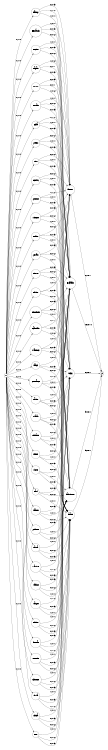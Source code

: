 strict digraph this_graph{
rankdir=LR;
size="8,5";
graph [pad="0.5", nodesep="0.5", dpi = 800,ranksep="2"]node [shape=circle];
fitness -> p [label = "8/10 : 1"];
Kapau -> fitness [label = "1/1 : 2"];
Kapau -> rugby [label = "0/1 : 3"];
Kapau -> escalade [label = "0/1 : 1"];
s -> Kapau [label = "1/1 : 1"];
s -> Bruno [label = "1/1 : 1"];
s -> Gabrielle [label = "1/1 : 1"];
s -> Quentin [label = "1/1 : 1"];
s -> Célia [label = "1/1 : 1"];
s -> Maxence [label = "1/1 : 1"];
s -> Julien [label = "1/1 : 1"];
s -> Kim [label = "1/1 : 1"];
s -> Xavier [label = "1/1 : 1"];
s -> Eloïse [label = "1/1 : 1"];
s -> Cédric [label = "1/1 : 1"];
s -> Phatah [label = "1/1 : 1"];
s -> Justine [label = "1/1 : 1"];
s -> Vincent [label = "1/1 : 1"];
s -> Constance [label = "1/1 : 1"];
s -> Maxime [label = "1/1 : 1"];
s -> Alicia [label = "1/1 : 1"];
s -> Thibault [label = "1/1 : 1"];
s -> Alexis [label = "1/1 : 1"];
s -> Clément [label = "1/1 : 1"];
s -> Lou [label = "1/1 : 1"];
s -> Paul [label = "1/1 : 1"];
s -> Marine [label = "1/1 : 1"];
s -> Robin [label = "1/1 : 1"];
s -> Margot [label = "1/1 : 1"];
s -> Jérôme [label = "1/1 : 1"];
s -> Timothée [label = "1/1 : 1"];
s -> Jordan [label = "1/1 : 1"];
s -> Thomas [label = "1/1 : 1"];
s -> Pierre [label = "1/1 : 1"];
s -> Fanny [label = "1/1 : 1"];
s -> Manon [label = "1/1 : 1"];
s -> Victor [label = "1/1 : 1"];
s -> Laura [label = "1/1 : 1"];
s -> Benjamin [label = "1/1 : 1"];
s -> Lucien [label = "1/1 : 1"];
s -> Olivier [label = "1/1 : 1"];
s -> Ilinka [label = "1/1 : 1"];
s -> Romain [label = "1/1 : 1"];
s -> Tangi [label = "1/1 : 1"];
badminton -> p [label = "9/10 : 1"];
Bruno -> badminton [label = "1/1 : 2"];
Bruno -> fitness [label = "0/1 : 3"];
Bruno -> escalade [label = "0/1 : 1"];
karaté -> p [label = "5/10 : 1"];
Gabrielle -> karaté [label = "1/1 : 2"];
Gabrielle -> rugby [label = "0/1 : 3"];
Gabrielle -> escalade [label = "0/1 : 1"];
escalade -> p [label = "10/10 : 1"];
Quentin -> escalade [label = "1/1 : 1"];
Quentin -> badminton [label = "0/1 : 3"];
Quentin -> karaté [label = "0/1 : 2"];
Célia -> escalade [label = "1/1 : 1"];
Célia -> badminton [label = "0/1 : 3"];
Célia -> fitness [label = "0/1 : 2"];
Maxence -> escalade [label = "1/1 : 1"];
Maxence -> rugby [label = "0/1 : 3"];
Maxence -> badminton [label = "0/1 : 2"];
Julien -> escalade [label = "1/1 : 1"];
Julien -> karaté [label = "0/1 : 3"];
Julien -> fitness [label = "0/1 : 2"];
Kim -> escalade [label = "1/1 : 1"];
Kim -> rugby [label = "0/1 : 3"];
Kim -> fitness [label = "0/1 : 2"];
Xavier -> escalade [label = "1/1 : 1"];
Xavier -> rugby [label = "0/1 : 3"];
Xavier -> karaté [label = "0/1 : 2"];
Eloïse -> escalade [label = "1/1 : 1"];
Eloïse -> karaté [label = "0/1 : 3"];
Eloïse -> badminton [label = "0/1 : 2"];
Cédric -> escalade [label = "1/1 : 1"];
Cédric -> karaté [label = "0/1 : 3"];
Cédric -> fitness [label = "0/1 : 2"];
Phatah -> escalade [label = "1/1 : 1"];
Phatah -> karaté [label = "0/1 : 3"];
Phatah -> rugby [label = "0/1 : 2"];
Justine -> escalade [label = "1/1 : 1"];
Justine -> karaté [label = "0/1 : 3"];
Justine -> fitness [label = "0/1 : 2"];
rugby -> p [label = "8/10 : 1"];
Vincent -> rugby [label = "1/1 : 1"];
Vincent -> fitness [label = "0/1 : 3"];
Vincent -> escalade [label = "0/1 : 2"];
Constance -> rugby [label = "1/1 : 1"];
Constance -> karaté [label = "0/1 : 3"];
Constance -> escalade [label = "0/1 : 2"];
Maxime -> rugby [label = "1/1 : 1"];
Maxime -> karaté [label = "0/1 : 3"];
Maxime -> badminton [label = "0/1 : 2"];
Alicia -> rugby [label = "1/1 : 1"];
Alicia -> badminton [label = "0/1 : 3"];
Alicia -> karaté [label = "0/1 : 2"];
Thibault -> rugby [label = "1/1 : 1"];
Thibault -> badminton [label = "0/1 : 3"];
Thibault -> fitness [label = "0/1 : 2"];
Alexis -> rugby [label = "1/1 : 1"];
Alexis -> karaté [label = "0/1 : 3"];
Alexis -> escalade [label = "0/1 : 2"];
Clément -> rugby [label = "1/1 : 1"];
Clément -> karaté [label = "0/1 : 3"];
Clément -> badminton [label = "0/1 : 2"];
Lou -> rugby [label = "1/1 : 1"];
Lou -> karaté [label = "0/1 : 3"];
Lou -> badminton [label = "0/1 : 2"];
Paul -> karaté [label = "1/1 : 1"];
Paul -> fitness [label = "0/1 : 3"];
Paul -> badminton [label = "0/1 : 2"];
Marine -> karaté [label = "1/1 : 1"];
Marine -> escalade [label = "0/1 : 3"];
Marine -> badminton [label = "0/1 : 2"];
Robin -> karaté [label = "1/1 : 1"];
Robin -> escalade [label = "0/1 : 3"];
Robin -> fitness [label = "0/1 : 2"];
Margot -> karaté [label = "1/1 : 1"];
Margot -> badminton [label = "0/1 : 3"];
Margot -> rugby [label = "0/1 : 2"];
Jérôme -> badminton [label = "1/1 : 1"];
Jérôme -> escalade [label = "0/1 : 3"];
Jérôme -> karaté [label = "0/1 : 2"];
Timothée -> badminton [label = "1/1 : 1"];
Timothée -> escalade [label = "0/1 : 3"];
Timothée -> rugby [label = "0/1 : 2"];
Jordan -> badminton [label = "1/1 : 1"];
Jordan -> fitness [label = "0/1 : 3"];
Jordan -> escalade [label = "0/1 : 2"];
Thomas -> badminton [label = "1/1 : 1"];
Thomas -> escalade [label = "0/1 : 3"];
Thomas -> karaté [label = "0/1 : 2"];
Pierre -> badminton [label = "1/1 : 1"];
Pierre -> escalade [label = "0/1 : 3"];
Pierre -> rugby [label = "0/1 : 2"];
Fanny -> badminton [label = "1/1 : 1"];
Fanny -> fitness [label = "0/1 : 3"];
Fanny -> escalade [label = "0/1 : 2"];
Manon -> badminton [label = "1/1 : 1"];
Manon -> escalade [label = "0/1 : 3"];
Manon -> karaté [label = "0/1 : 2"];
Victor -> badminton [label = "1/1 : 1"];
Victor -> karaté [label = "0/1 : 3"];
Victor -> escalade [label = "0/1 : 2"];
Laura -> fitness [label = "1/1 : 1"];
Laura -> karaté [label = "0/1 : 3"];
Laura -> badminton [label = "0/1 : 2"];
Benjamin -> fitness [label = "1/1 : 1"];
Benjamin -> escalade [label = "0/1 : 3"];
Benjamin -> badminton [label = "0/1 : 2"];
Lucien -> fitness [label = "1/1 : 1"];
Lucien -> escalade [label = "0/1 : 3"];
Lucien -> karaté [label = "0/1 : 2"];
Olivier -> fitness [label = "1/1 : 1"];
Olivier -> rugby [label = "0/1 : 3"];
Olivier -> badminton [label = "0/1 : 2"];
Ilinka -> fitness [label = "1/1 : 1"];
Ilinka -> badminton [label = "0/1 : 3"];
Ilinka -> karaté [label = "0/1 : 2"];
Romain -> fitness [label = "1/1 : 1"];
Romain -> rugby [label = "0/1 : 3"];
Romain -> escalade [label = "0/1 : 2"];
Tangi -> fitness [label = "1/1 : 1"];
Tangi -> rugby [label = "0/1 : 3"];
Tangi -> badminton [label = "0/1 : 2"];
}
